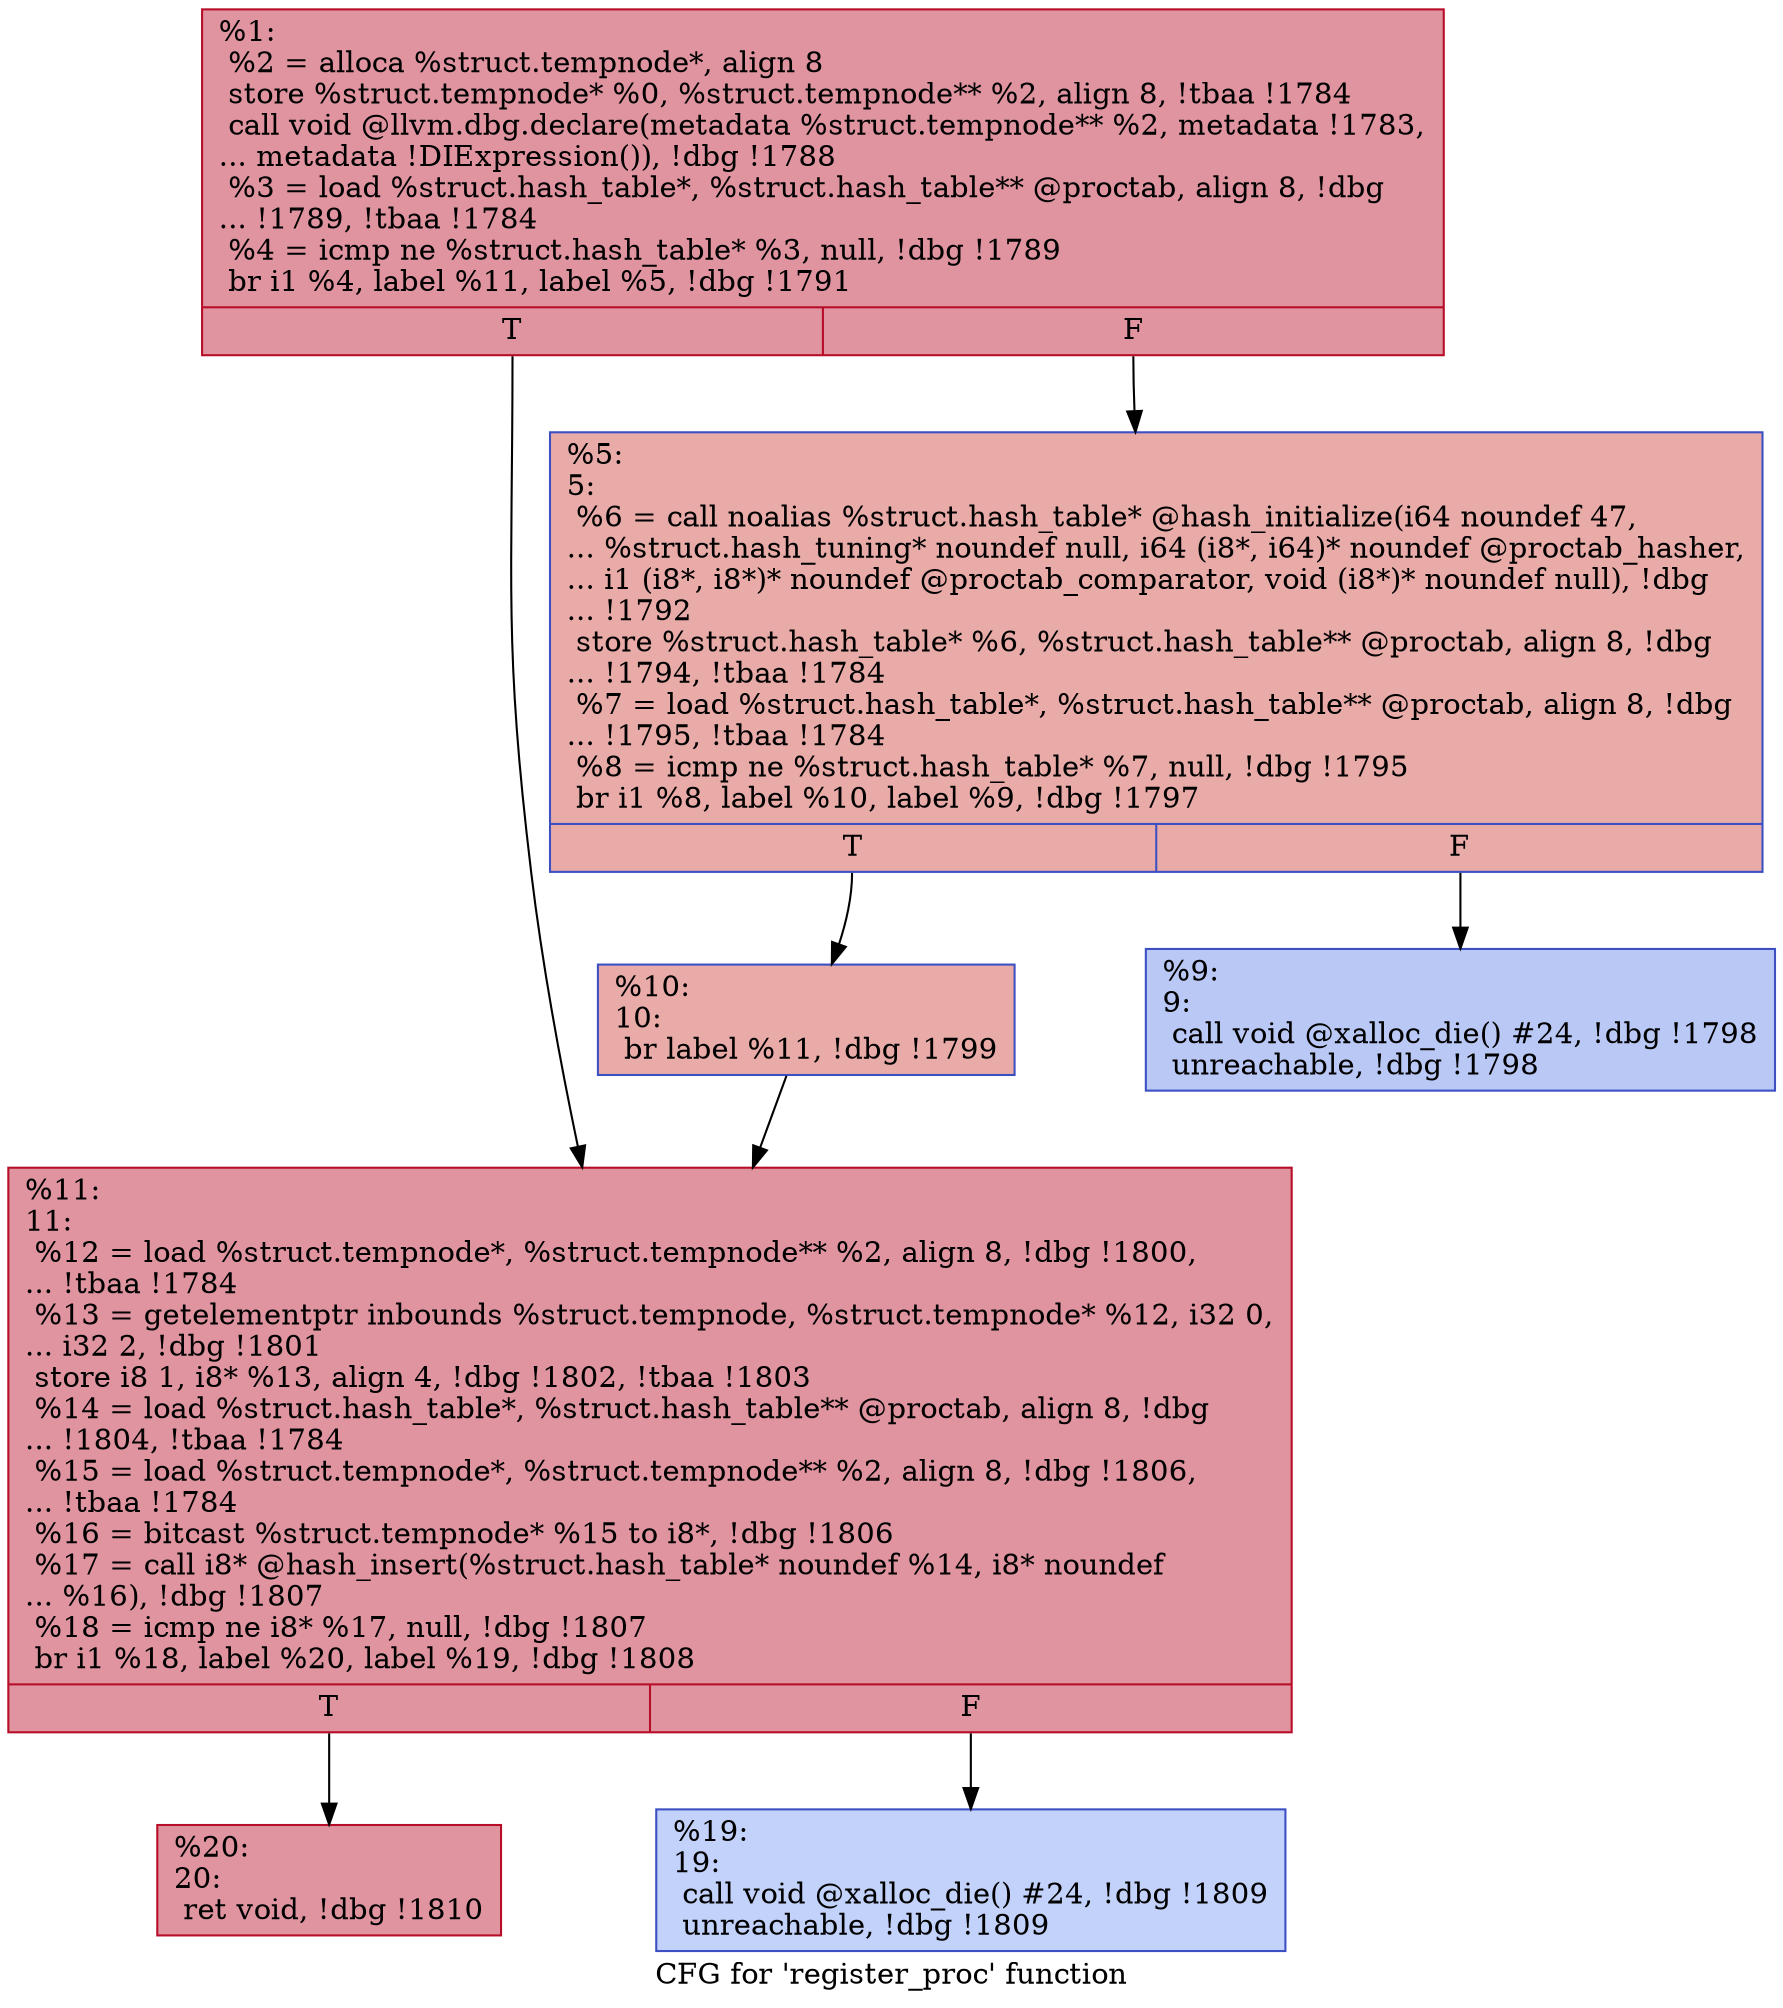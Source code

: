 digraph "CFG for 'register_proc' function" {
	label="CFG for 'register_proc' function";

	Node0x24fafd0 [shape=record,color="#b70d28ff", style=filled, fillcolor="#b70d2870",label="{%1:\l  %2 = alloca %struct.tempnode*, align 8\l  store %struct.tempnode* %0, %struct.tempnode** %2, align 8, !tbaa !1784\l  call void @llvm.dbg.declare(metadata %struct.tempnode** %2, metadata !1783,\l... metadata !DIExpression()), !dbg !1788\l  %3 = load %struct.hash_table*, %struct.hash_table** @proctab, align 8, !dbg\l... !1789, !tbaa !1784\l  %4 = icmp ne %struct.hash_table* %3, null, !dbg !1789\l  br i1 %4, label %11, label %5, !dbg !1791\l|{<s0>T|<s1>F}}"];
	Node0x24fafd0:s0 -> Node0x2501440;
	Node0x24fafd0:s1 -> Node0x2501350;
	Node0x2501350 [shape=record,color="#3d50c3ff", style=filled, fillcolor="#cc403a70",label="{%5:\l5:                                                \l  %6 = call noalias %struct.hash_table* @hash_initialize(i64 noundef 47,\l... %struct.hash_tuning* noundef null, i64 (i8*, i64)* noundef @proctab_hasher,\l... i1 (i8*, i8*)* noundef @proctab_comparator, void (i8*)* noundef null), !dbg\l... !1792\l  store %struct.hash_table* %6, %struct.hash_table** @proctab, align 8, !dbg\l... !1794, !tbaa !1784\l  %7 = load %struct.hash_table*, %struct.hash_table** @proctab, align 8, !dbg\l... !1795, !tbaa !1784\l  %8 = icmp ne %struct.hash_table* %7, null, !dbg !1795\l  br i1 %8, label %10, label %9, !dbg !1797\l|{<s0>T|<s1>F}}"];
	Node0x2501350:s0 -> Node0x25013f0;
	Node0x2501350:s1 -> Node0x25013a0;
	Node0x25013a0 [shape=record,color="#3d50c3ff", style=filled, fillcolor="#6282ea70",label="{%9:\l9:                                                \l  call void @xalloc_die() #24, !dbg !1798\l  unreachable, !dbg !1798\l}"];
	Node0x25013f0 [shape=record,color="#3d50c3ff", style=filled, fillcolor="#cc403a70",label="{%10:\l10:                                               \l  br label %11, !dbg !1799\l}"];
	Node0x25013f0 -> Node0x2501440;
	Node0x2501440 [shape=record,color="#b70d28ff", style=filled, fillcolor="#b70d2870",label="{%11:\l11:                                               \l  %12 = load %struct.tempnode*, %struct.tempnode** %2, align 8, !dbg !1800,\l... !tbaa !1784\l  %13 = getelementptr inbounds %struct.tempnode, %struct.tempnode* %12, i32 0,\l... i32 2, !dbg !1801\l  store i8 1, i8* %13, align 4, !dbg !1802, !tbaa !1803\l  %14 = load %struct.hash_table*, %struct.hash_table** @proctab, align 8, !dbg\l... !1804, !tbaa !1784\l  %15 = load %struct.tempnode*, %struct.tempnode** %2, align 8, !dbg !1806,\l... !tbaa !1784\l  %16 = bitcast %struct.tempnode* %15 to i8*, !dbg !1806\l  %17 = call i8* @hash_insert(%struct.hash_table* noundef %14, i8* noundef\l... %16), !dbg !1807\l  %18 = icmp ne i8* %17, null, !dbg !1807\l  br i1 %18, label %20, label %19, !dbg !1808\l|{<s0>T|<s1>F}}"];
	Node0x2501440:s0 -> Node0x25014e0;
	Node0x2501440:s1 -> Node0x2501490;
	Node0x2501490 [shape=record,color="#3d50c3ff", style=filled, fillcolor="#779af770",label="{%19:\l19:                                               \l  call void @xalloc_die() #24, !dbg !1809\l  unreachable, !dbg !1809\l}"];
	Node0x25014e0 [shape=record,color="#b70d28ff", style=filled, fillcolor="#b70d2870",label="{%20:\l20:                                               \l  ret void, !dbg !1810\l}"];
}
